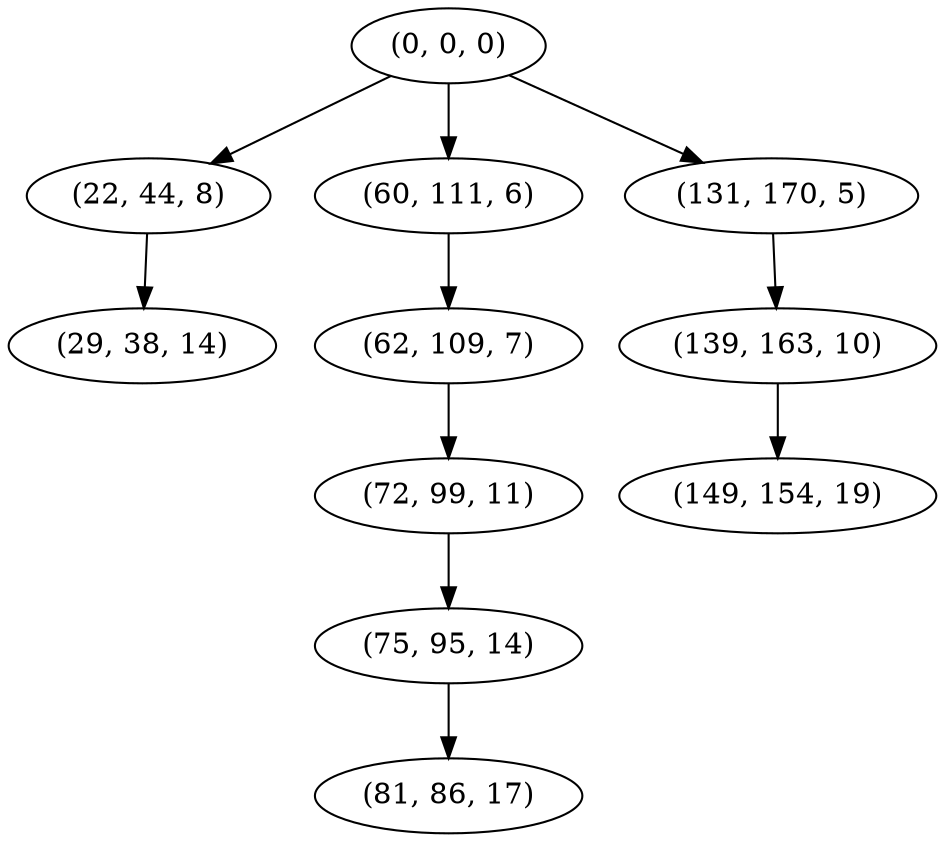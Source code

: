 digraph tree {
    "(0, 0, 0)";
    "(22, 44, 8)";
    "(29, 38, 14)";
    "(60, 111, 6)";
    "(62, 109, 7)";
    "(72, 99, 11)";
    "(75, 95, 14)";
    "(81, 86, 17)";
    "(131, 170, 5)";
    "(139, 163, 10)";
    "(149, 154, 19)";
    "(0, 0, 0)" -> "(22, 44, 8)";
    "(0, 0, 0)" -> "(60, 111, 6)";
    "(0, 0, 0)" -> "(131, 170, 5)";
    "(22, 44, 8)" -> "(29, 38, 14)";
    "(60, 111, 6)" -> "(62, 109, 7)";
    "(62, 109, 7)" -> "(72, 99, 11)";
    "(72, 99, 11)" -> "(75, 95, 14)";
    "(75, 95, 14)" -> "(81, 86, 17)";
    "(131, 170, 5)" -> "(139, 163, 10)";
    "(139, 163, 10)" -> "(149, 154, 19)";
}
